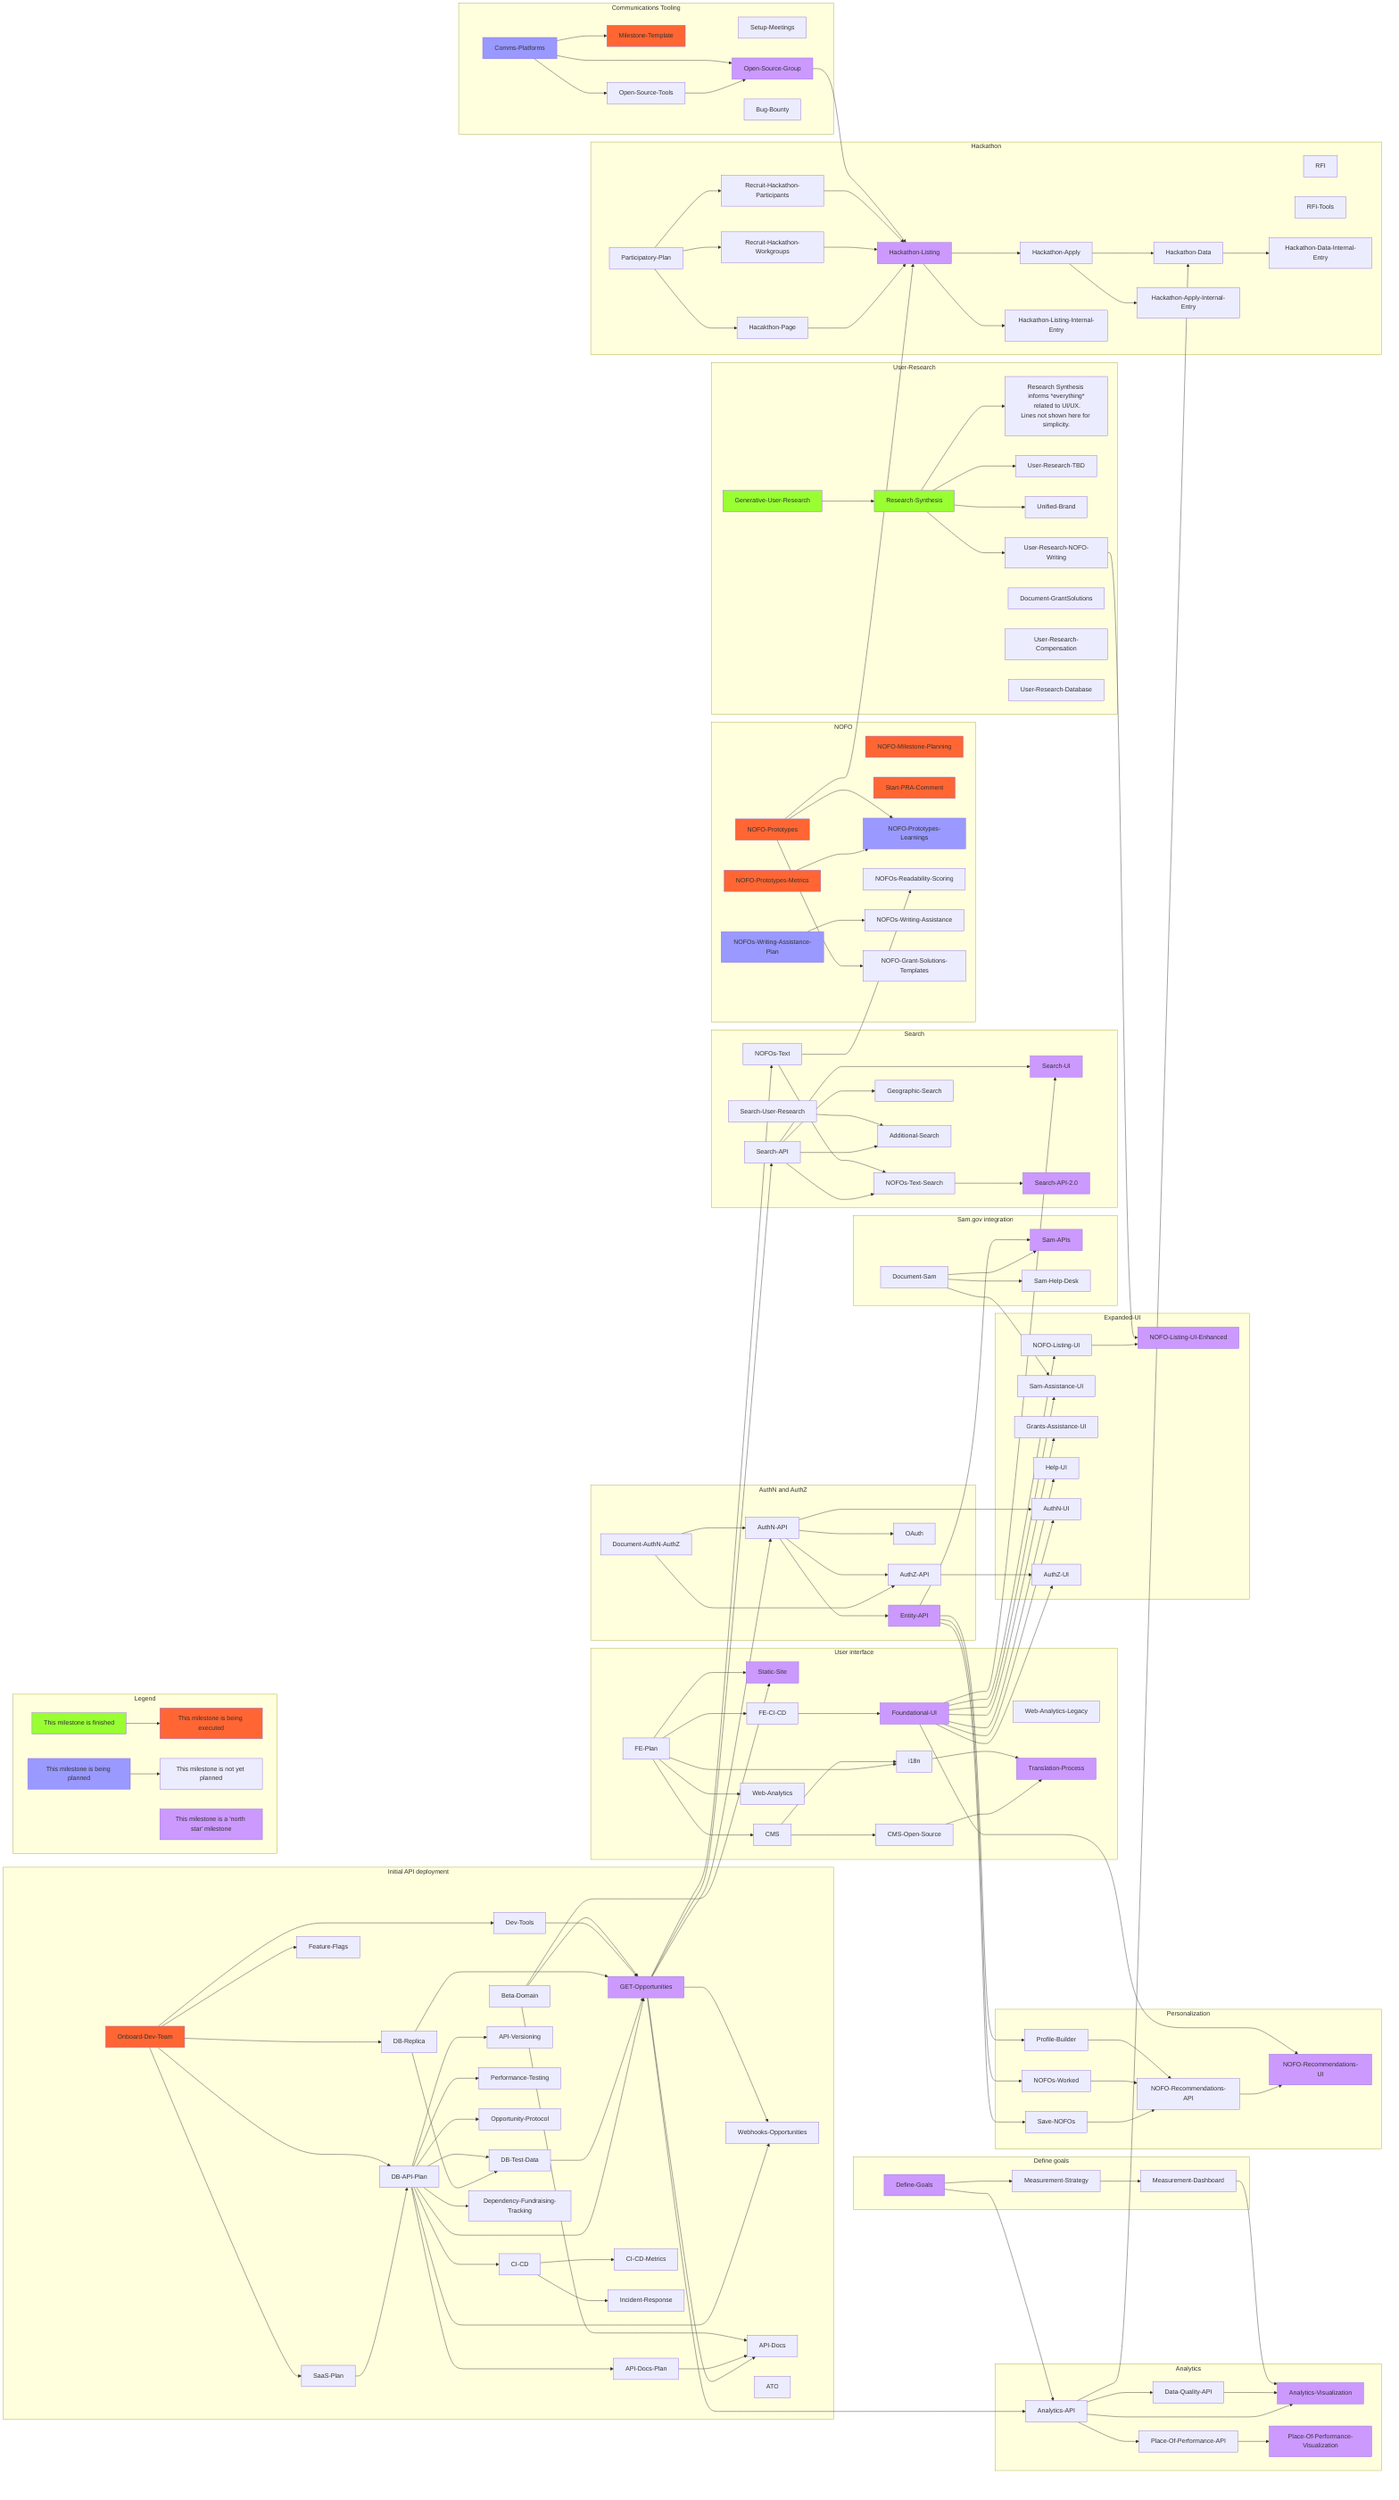 %% A note on syntax:
%% 1. Since node IDs cannot have spaces, prefer to give each milestone a short name with any spaces replaced by `-`. For instance, "Development Tools Implemented" becomes "Dev-Tools".

%% For unclear reasons, PyCharm's mermaid editor does not support title attributes. Comment on or off the title as needed.

%% ---
%% title: Grants.gov modernization milestones
%% ---

%% Diagram is oriented left-to-right ("LR") rather than top-to-bottom

flowchart LR

    subgraph NOFO
        NOFO-Milestone-Planning:::executing
        NOFO-Prototypes:::executing
        Start-PRA-Comment:::executing
        NOFO-Prototypes-Metrics:::executing
        NOFO-Prototypes-Metrics & NOFO-Prototypes -->
        NOFO-Prototypes-Learnings:::planning
        NOFOs-Readability-Scoring
        NOFOs-Writing-Assistance-Plan:::planning --> NOFOs-Writing-Assistance
        NOFO-Grant-Solutions-Templates
        NOFO-Prototypes --> NOFO-Grant-Solutions-Templates
    end

    subgraph Personalization
        Save-NOFOs
        NOFOs-Worked
        Profile-Builder
        Save-NOFOs & NOFOs-Worked & Profile-Builder --> NOFO-Recommendations-API
        NOFO-Recommendations-API --> NOFO-Recommendations-UI:::northStar
    end

    subgraph User-Research
        Research-Synthesis
        Generative-User-Research:::finished --> Research-Synthesis:::finished
        Research-Synthesis --> ev1[Research Synthesis informs *everything*\n related to UI/UX.\nLines not shown here for simplicity.]
        Research-Synthesis --> User-Research-TBD
        Research-Synthesis --> Unified-Brand
        Research-Synthesis --> User-Research-NOFO-Writing
        Document-GrantSolutions
        User-Research-Compensation
        User-Research-Database
    end

    subgraph Sam.gov integration
        Document-Sam
        Document-Sam --> Sam-APIs:::northStar
        Document-Sam --> Sam-Help-Desk
    end

    subgraph Search
        Search-API
        NOFOs-Text
        Search-API --> Search-UI:::northStar
        Search-API --> NOFOs-Text-Search
        Search-API --> Geographic-Search
        Search-User-Research
        Search-API & Search-User-Research --> Additional-Search
        NOFOs-Text --> NOFOs-Text-Search
        NOFOs-Text --> NOFOs-Readability-Scoring
        NOFOs-Text-Search --> Search-API-2.0:::northStar
    end

    subgraph AuthN and AuthZ
        Document-AuthN-AuthZ
        Document-AuthN-AuthZ --> AuthN-API
        Document-AuthN-AuthZ --> AuthZ-API
        AuthN-API --> AuthZ-API
        AuthN-API --> OAuth
        AuthN-API --> Entity-API:::northStar
        Entity-API --> Sam-APIs
        Entity-API --> Save-NOFOs
        Entity-API --> NOFOs-Worked
        Entity-API --> Profile-Builder
    end

    subgraph User interface
        Web-Analytics-Legacy
        FE-Plan
        FE-Plan --> Static-Site:::northStar
        FE-CI-CD
        FE-Plan --> FE-CI-CD
        FE-Plan --> CMS
        FE-Plan --> Web-Analytics
        FE-Plan & CMS --> i18n
        CMS --> CMS-Open-Source
        CMS-Open-Source & i18n --> Translation-Process:::northStar
        FE-CI-CD --> Foundational-UI:::northStar
        Foundational-UI --> Search-UI
        Foundational-UI --> NOFO-Recommendations-UI
    end

    subgraph Expanded-UI
        NOFO-Listing-UI
        NOFO-Listing-UI & User-Research-NOFO-Writing --> NOFO-Listing-UI-Enhanced:::northStar
        Foundational-UI --> NOFO-Listing-UI
        Foundational-UI --> Sam-Assistance-UI
        Document-Sam --> Sam-Assistance-UI
        Foundational-UI --> Grants-Assistance-UI
        Foundational-UI --> Help-UI
        Foundational-UI --> AuthN-UI
        Foundational-UI --> AuthZ-UI
        AuthN-API --> AuthN-UI
        AuthZ-API --> AuthZ-UI
    end

    subgraph Define goals
        Define-Goals:::northStar
        Define-Goals --> Measurement-Strategy
        Measurement-Strategy --> Measurement-Dashboard
    end

    subgraph Analytics
        Analytics-API
        Define-Goals --> Analytics-API
        Analytics-API --> Data-Quality-API
        Analytics-API & Data-Quality-API --> Analytics-Visualization:::northStar
        Measurement-Dashboard --> Analytics-Visualization
        Analytics-API --> Place-Of-Performance-API
        Place-Of-Performance-API --> Place-Of-Performance-Visualization:::northStar
    end

    subgraph Initial API deployment
        Onboard-Dev-Team --> SaaS-Plan
        SaaS-Plan
        SaaS-Plan --> DB-API-Plan
        Onboard-Dev-Team:::executing
        Onboard-Dev-Team --> Dev-Tools
        Onboard-Dev-Team --> DB-API-Plan
        Onboard-Dev-Team --> Feature-Flags
        DB-API-Plan --> API-Docs-Plan
        Onboard-Dev-Team --> DB-Replica
        Beta-Domain
        Beta-Domain --> Static-Site
        DB-Replica & DB-API-Plan --> DB-Test-Data
        DB-API-Plan & DB-Test-Data & DB-Replica & Dev-Tools & Beta-Domain --> GET-Opportunities:::northStar
        DB-API-Plan & GET-Opportunities --> Webhooks-Opportunities
        GET-Opportunities --> API-Docs
        GET-Opportunities --> AuthN-API
        GET-Opportunities --> Analytics-API
        API-Docs-Plan & Beta-Domain --> API-Docs
        DB-API-Plan --> API-Versioning
        DB-API-Plan --> Performance-Testing
        DB-API-Plan --> Opportunity-Protocol
        ATO
        CI-CD
        DB-API-Plan --> CI-CD
        CI-CD --> CI-CD-Metrics
        CI-CD --> Incident-Response
        DB-API-Plan --> Dependency-Fundraising-Tracking
        GET-Opportunities --> Search-API
        GET-Opportunities --> NOFOs-Text
    end

    subgraph Hackathon
        Participatory-Plan
        Participatory-Plan --> Hacakthon-Page
        Hackathon-Data
        Hackathon-Listing:::northStar
        Participatory-Plan --> Recruit-Hackathon-Workgroups
        Participatory-Plan --> Recruit-Hackathon-Participants
        RFI
        RFI-Tools
        Hacakthon-Page & NOFO-Prototypes --> Hackathon-Listing
        Recruit-Hackathon-Workgroups & Recruit-Hackathon-Participants --> Hackathon-Listing
        Hackathon-Listing --> Hackathon-Apply
        Hackathon-Listing --> Hackathon-Listing-Internal-Entry
        Hackathon-Apply --> Hackathon-Data
        Hackathon-Apply --> Hackathon-Apply-Internal-Entry
        Analytics-API --> Hackathon-Data
        Hackathon-Data --> Hackathon-Data-Internal-Entry
    end

    subgraph Communications Tooling
        Setup-Meetings
        Comms-Platforms:::planning --> Milestone-Template:::executing
        Comms-Platforms --> Open-Source-Tools
        Open-Source-Tools & Comms-Platforms --> Open-Source-Group:::northStar
        Open-Source-Group --> Hackathon-Listing
        Bug-Bounty
    end

    subgraph Legend
        direction LR
        a1[This milestone is finished]:::finished -->         a2[This milestone is being executed]:::executing
        a3[This milestone is being planned]:::planning -->         a4[This milestone is not yet planned]
        a5[This milestone is a 'north star' milestone]:::northStar
    end


    %% Define some styles
    classDef planning fill:#9999FF
    classDef executing fill:#FF6633
    classDef finished fill:#99FF33
    classDef northStar fill:#cc99ff